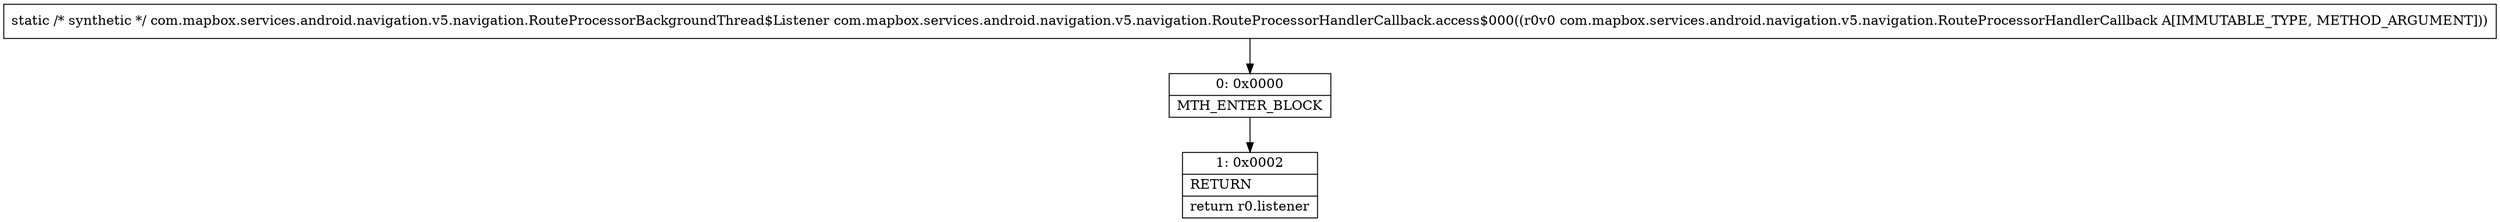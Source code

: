 digraph "CFG forcom.mapbox.services.android.navigation.v5.navigation.RouteProcessorHandlerCallback.access$000(Lcom\/mapbox\/services\/android\/navigation\/v5\/navigation\/RouteProcessorHandlerCallback;)Lcom\/mapbox\/services\/android\/navigation\/v5\/navigation\/RouteProcessorBackgroundThread$Listener;" {
Node_0 [shape=record,label="{0\:\ 0x0000|MTH_ENTER_BLOCK\l}"];
Node_1 [shape=record,label="{1\:\ 0x0002|RETURN\l|return r0.listener\l}"];
MethodNode[shape=record,label="{static \/* synthetic *\/ com.mapbox.services.android.navigation.v5.navigation.RouteProcessorBackgroundThread$Listener com.mapbox.services.android.navigation.v5.navigation.RouteProcessorHandlerCallback.access$000((r0v0 com.mapbox.services.android.navigation.v5.navigation.RouteProcessorHandlerCallback A[IMMUTABLE_TYPE, METHOD_ARGUMENT])) }"];
MethodNode -> Node_0;
Node_0 -> Node_1;
}

